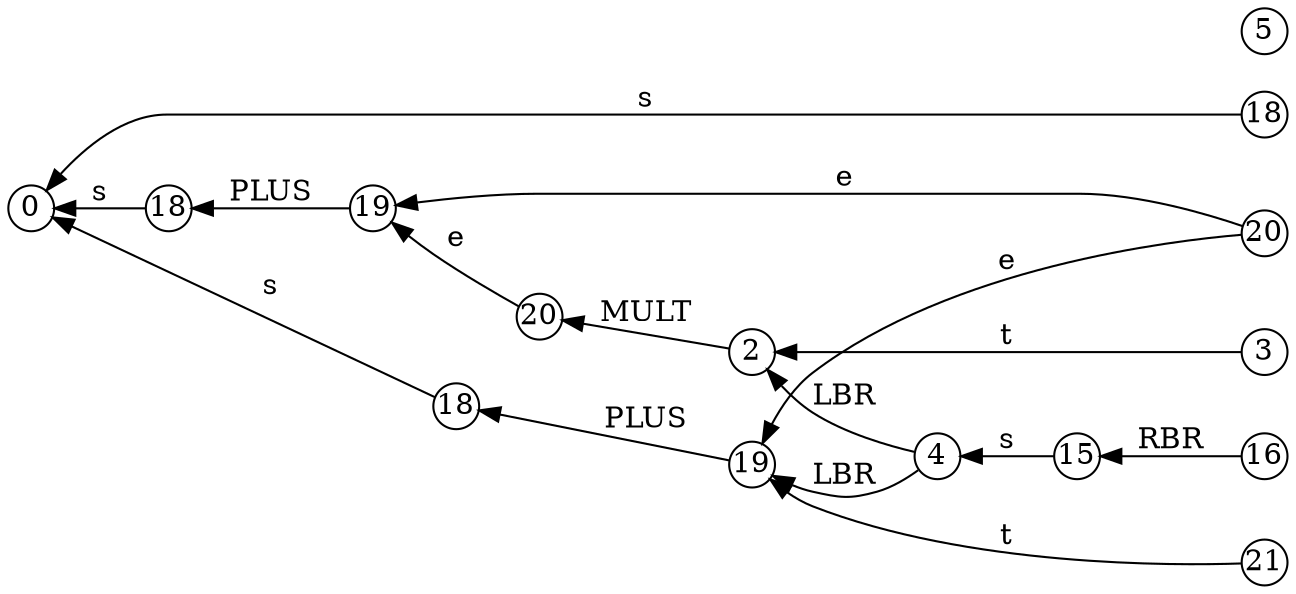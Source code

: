 digraph GSS {
    rankdir=RL
    node [shape=circle fixedsize=true width=0.3]
    0 [label="18"]
    1 [label="0"]
    0 -> 1 [label="s"]
    2 [label="20"]
    3 [label="19"]
    4 [label="18"]
    4 -> 1 [label="s"]
    3 -> 4 [label="PLUS"]
//    5 [label="18"]
//    5 -> 1 [label="s"]
//    3 -> 5 [label="PLUS"]
    2 -> 3 [label="e"]
    6 [label="19"]
    7 [label="18"]
    7 -> 1 [label="s"]
    6 -> 7 [label="PLUS"]
    2 -> 6 [label="e"]
    8 [label="21"]
    8 -> 3 [label="t"]
    9 [label="3"]
    10 [label="2"]
    11 [label="20"]
    11 -> 6 [label="e"]
    10 -> 11 [label="MULT"]
    9 -> 10 [label="t"]
    12 [label="16"]
    13 [label="15"]
    14 [label="4"]
    14 -> 3 [label="LBR"]
    14 -> 10 [label="LBR"]
    13 -> 14 [label="s"]
    12 -> 13 [label="RBR"]
    {rank=same; 12 9 8 2 0}
    {rank=same; 1}
    {rank=same; 10 3}
    {rank=same; 4}
    {rank=same; 5}
    {rank=same; 6}
    {rank=same; 7}
    {rank=same; 11}
    {rank=same; 13}
    {rank=same; 14}
}
